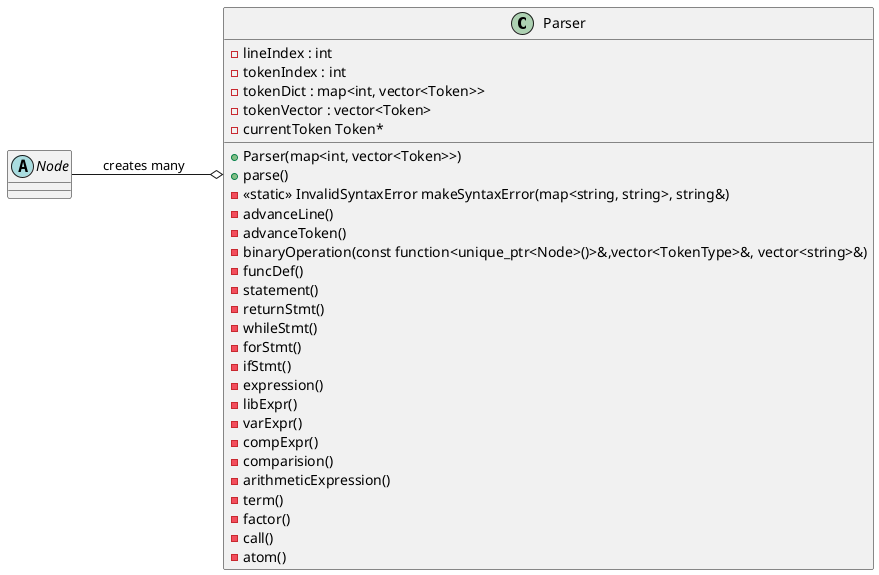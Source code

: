 @startuml Parser

class Parser {
    + Parser(map<int, vector<Token>>)
    + parse()
    - lineIndex : int
    - tokenIndex : int
    - tokenDict : map<int, vector<Token>>
    - tokenVector : vector<Token>
    - currentToken Token*
    - <<static>> InvalidSyntaxError makeSyntaxError(map<string, string>, string&)
    - advanceLine()
    - advanceToken()
    - binaryOperation(const function<unique_ptr<Node>()>&,vector<TokenType>&, vector<string>&)
    - funcDef()
    - statement()
    - returnStmt()
    - whileStmt()
    - forStmt()
    - ifStmt()
    - expression()
    - libExpr()
    - varExpr()
    - compExpr()
    - comparision()
    - arithmeticExpression()
    - term()
    - factor()
    - call()
    - atom()
}

abstract class Node
left to right direction

Node --o Parser::parse : creates many

@enduml

